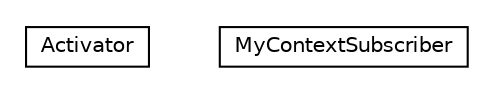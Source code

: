 #!/usr/local/bin/dot
#
# Class diagram 
# Generated by UMLGraph version R5_6-24-gf6e263 (http://www.umlgraph.org/)
#

digraph G {
	edge [fontname="Helvetica",fontsize=10,labelfontname="Helvetica",labelfontsize=10];
	node [fontname="Helvetica",fontsize=10,shape=plaintext];
	nodesep=0.25;
	ranksep=0.5;
	// org.universAAL.tutorials.context.bus.subscriber.Activator
	c1279738 [label=<<table title="org.universAAL.tutorials.context.bus.subscriber.Activator" border="0" cellborder="1" cellspacing="0" cellpadding="2" port="p" href="./Activator.html">
		<tr><td><table border="0" cellspacing="0" cellpadding="1">
<tr><td align="center" balign="center"> Activator </td></tr>
		</table></td></tr>
		</table>>, URL="./Activator.html", fontname="Helvetica", fontcolor="black", fontsize=10.0];
	// org.universAAL.tutorials.context.bus.subscriber.MyContextSubscriber
	c1279739 [label=<<table title="org.universAAL.tutorials.context.bus.subscriber.MyContextSubscriber" border="0" cellborder="1" cellspacing="0" cellpadding="2" port="p" href="./MyContextSubscriber.html">
		<tr><td><table border="0" cellspacing="0" cellpadding="1">
<tr><td align="center" balign="center"> MyContextSubscriber </td></tr>
		</table></td></tr>
		</table>>, URL="./MyContextSubscriber.html", fontname="Helvetica", fontcolor="black", fontsize=10.0];
}

